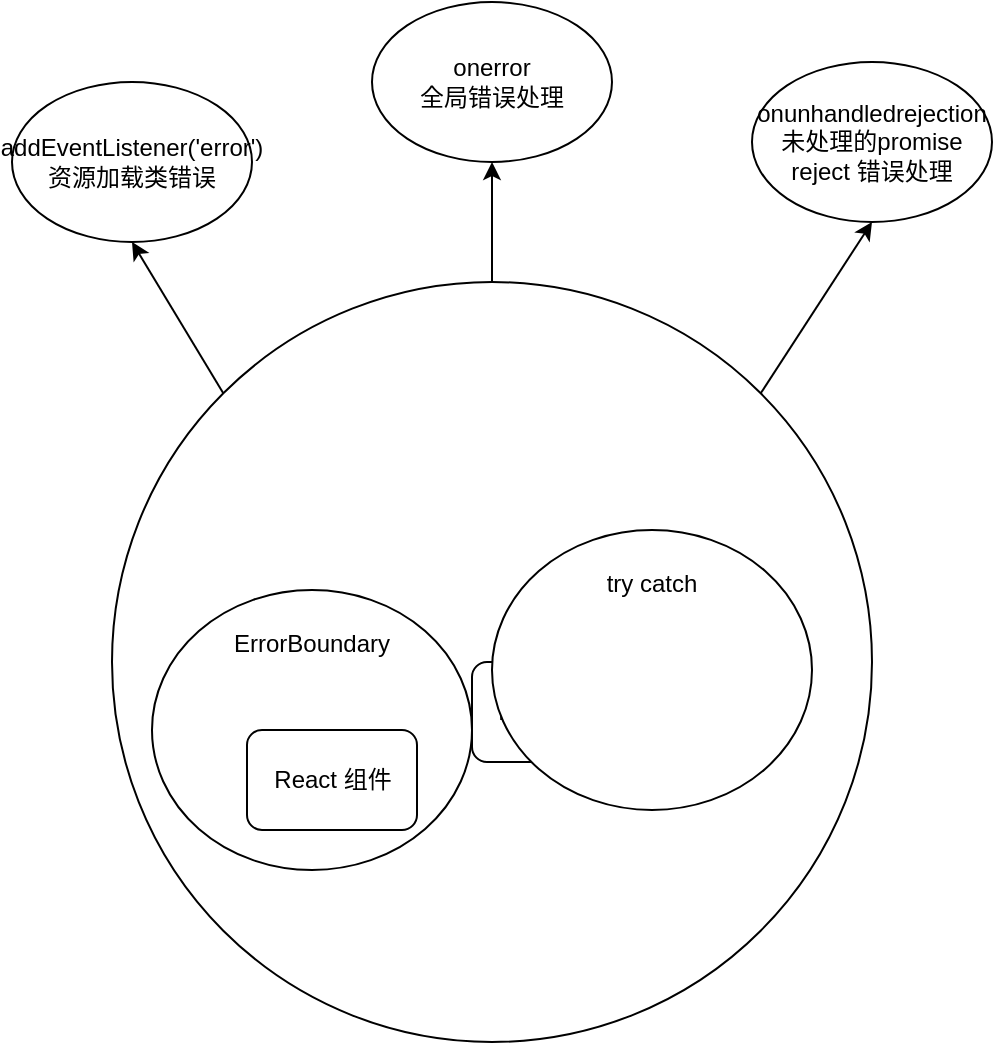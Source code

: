 <mxfile version="24.7.1" type="github">
  <diagram name="第 1 页" id="vcvGQQvWgvCkvQoSG0Wb">
    <mxGraphModel dx="954" dy="637" grid="1" gridSize="10" guides="1" tooltips="1" connect="1" arrows="1" fold="1" page="1" pageScale="1" pageWidth="1169" pageHeight="827" math="0" shadow="0">
      <root>
        <mxCell id="0" />
        <mxCell id="1" parent="0" />
        <mxCell id="uQnkR5oncuJnE6Joskx9-8" style="rounded=0;orthogonalLoop=1;jettySize=auto;html=1;exitX=0;exitY=0;exitDx=0;exitDy=0;entryX=0.5;entryY=1;entryDx=0;entryDy=0;" edge="1" parent="1" source="uQnkR5oncuJnE6Joskx9-2" target="uQnkR5oncuJnE6Joskx9-6">
          <mxGeometry relative="1" as="geometry" />
        </mxCell>
        <mxCell id="uQnkR5oncuJnE6Joskx9-9" style="rounded=0;orthogonalLoop=1;jettySize=auto;html=1;exitX=0.5;exitY=0;exitDx=0;exitDy=0;entryX=0.5;entryY=1;entryDx=0;entryDy=0;" edge="1" parent="1" source="uQnkR5oncuJnE6Joskx9-2" target="uQnkR5oncuJnE6Joskx9-4">
          <mxGeometry relative="1" as="geometry" />
        </mxCell>
        <mxCell id="uQnkR5oncuJnE6Joskx9-10" style="rounded=0;orthogonalLoop=1;jettySize=auto;html=1;exitX=1;exitY=0;exitDx=0;exitDy=0;entryX=0.5;entryY=1;entryDx=0;entryDy=0;" edge="1" parent="1" source="uQnkR5oncuJnE6Joskx9-2" target="uQnkR5oncuJnE6Joskx9-5">
          <mxGeometry relative="1" as="geometry" />
        </mxCell>
        <mxCell id="uQnkR5oncuJnE6Joskx9-2" value="" style="ellipse;whiteSpace=wrap;html=1;aspect=fixed;" vertex="1" parent="1">
          <mxGeometry x="70" y="190" width="380" height="380" as="geometry" />
        </mxCell>
        <mxCell id="uQnkR5oncuJnE6Joskx9-4" value="onerror&lt;div&gt;全局错误处理&lt;/div&gt;" style="ellipse;whiteSpace=wrap;html=1;" vertex="1" parent="1">
          <mxGeometry x="200" y="50" width="120" height="80" as="geometry" />
        </mxCell>
        <mxCell id="uQnkR5oncuJnE6Joskx9-5" value="&lt;p&gt;onunhandledrejection未处理的promise reject 错误处理&lt;/p&gt;" style="ellipse;whiteSpace=wrap;html=1;" vertex="1" parent="1">
          <mxGeometry x="390" y="80" width="120" height="80" as="geometry" />
        </mxCell>
        <mxCell id="uQnkR5oncuJnE6Joskx9-6" value="&lt;div&gt;addEventListener(&#39;error&#39;)&lt;/div&gt;&lt;div&gt;资源加载类错误&lt;/div&gt;" style="ellipse;whiteSpace=wrap;html=1;" vertex="1" parent="1">
          <mxGeometry x="20" y="90" width="120" height="80" as="geometry" />
        </mxCell>
        <mxCell id="uQnkR5oncuJnE6Joskx9-13" value="ErrorBoundary&lt;div&gt;&lt;br&gt;&lt;/div&gt;&lt;div&gt;&lt;br&gt;&lt;/div&gt;&lt;div&gt;&lt;br&gt;&lt;/div&gt;&lt;div&gt;&lt;br&gt;&lt;/div&gt;&lt;div&gt;&lt;br&gt;&lt;/div&gt;&lt;div&gt;&lt;br&gt;&lt;/div&gt;" style="ellipse;whiteSpace=wrap;html=1;" vertex="1" parent="1">
          <mxGeometry x="90" y="344" width="160" height="140" as="geometry" />
        </mxCell>
        <mxCell id="uQnkR5oncuJnE6Joskx9-14" value="React 组件" style="rounded=1;whiteSpace=wrap;html=1;" vertex="1" parent="1">
          <mxGeometry x="250" y="380" width="85" height="50" as="geometry" />
        </mxCell>
        <mxCell id="uQnkR5oncuJnE6Joskx9-15" value="try catch&lt;div&gt;&lt;br&gt;&lt;/div&gt;&lt;div&gt;&lt;br&gt;&lt;/div&gt;&lt;div&gt;&lt;br&gt;&lt;/div&gt;&lt;div&gt;&lt;br&gt;&lt;/div&gt;&lt;div&gt;&lt;br&gt;&lt;/div&gt;&lt;div&gt;&lt;br&gt;&lt;/div&gt;" style="ellipse;whiteSpace=wrap;html=1;" vertex="1" parent="1">
          <mxGeometry x="260" y="314" width="160" height="140" as="geometry" />
        </mxCell>
        <mxCell id="uQnkR5oncuJnE6Joskx9-16" value="React 组件" style="rounded=1;whiteSpace=wrap;html=1;" vertex="1" parent="1">
          <mxGeometry x="137.5" y="414" width="85" height="50" as="geometry" />
        </mxCell>
      </root>
    </mxGraphModel>
  </diagram>
</mxfile>
